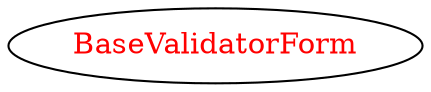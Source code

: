 digraph dependencyGraph {
 concentrate=true;
 ranksep="2.0";
 rankdir="LR"; 
 splines="ortho";
"BaseValidatorForm" [fontcolor="red"];
}